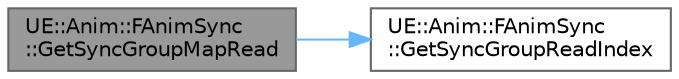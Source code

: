 digraph "UE::Anim::FAnimSync::GetSyncGroupMapRead"
{
 // INTERACTIVE_SVG=YES
 // LATEX_PDF_SIZE
  bgcolor="transparent";
  edge [fontname=Helvetica,fontsize=10,labelfontname=Helvetica,labelfontsize=10];
  node [fontname=Helvetica,fontsize=10,shape=box,height=0.2,width=0.4];
  rankdir="LR";
  Node1 [id="Node000001",label="UE::Anim::FAnimSync\l::GetSyncGroupMapRead",height=0.2,width=0.4,color="gray40", fillcolor="grey60", style="filled", fontcolor="black",tooltip="Get the sync group we are currently reading from."];
  Node1 -> Node2 [id="edge1_Node000001_Node000002",color="steelblue1",style="solid",tooltip=" "];
  Node2 [id="Node000002",label="UE::Anim::FAnimSync\l::GetSyncGroupReadIndex",height=0.2,width=0.4,color="grey40", fillcolor="white", style="filled",URL="$db/d9b/structUE_1_1Anim_1_1FAnimSync.html#abd19be7b1f3a64c3e0762ea66cfa9566",tooltip=" "];
}
